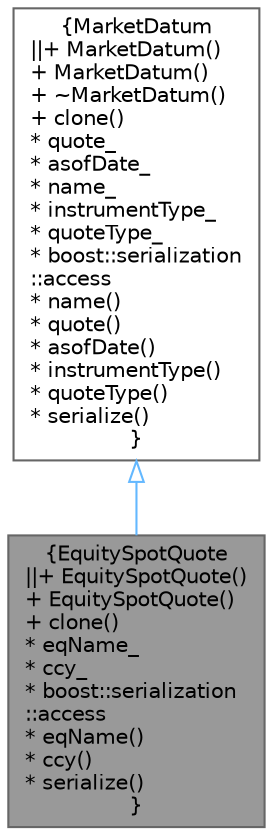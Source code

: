 digraph "EquitySpotQuote"
{
 // INTERACTIVE_SVG=YES
 // LATEX_PDF_SIZE
  bgcolor="transparent";
  edge [fontname=Helvetica,fontsize=10,labelfontname=Helvetica,labelfontsize=10];
  node [fontname=Helvetica,fontsize=10,shape=box,height=0.2,width=0.4];
  Node1 [label="{EquitySpotQuote\n||+ EquitySpotQuote()\l+ EquitySpotQuote()\l+ clone()\l* eqName_\l* ccy_\l* boost::serialization\l::access\l* eqName()\l* ccy()\l* serialize()\l}",height=0.2,width=0.4,color="gray40", fillcolor="grey60", style="filled", fontcolor="black",tooltip="Equity/Index spot price data class."];
  Node2 -> Node1 [dir="back",color="steelblue1",style="solid",arrowtail="onormal"];
  Node2 [label="{MarketDatum\n||+ MarketDatum()\l+ MarketDatum()\l+ ~MarketDatum()\l+ clone()\l* quote_\l* asofDate_\l* name_\l* instrumentType_\l* quoteType_\l* boost::serialization\l::access\l* name()\l* quote()\l* asofDate()\l* instrumentType()\l* quoteType()\l* serialize()\l}",height=0.2,width=0.4,color="gray40", fillcolor="white", style="filled",URL="$classore_1_1data_1_1_market_datum.html",tooltip="Base market data class."];
}
